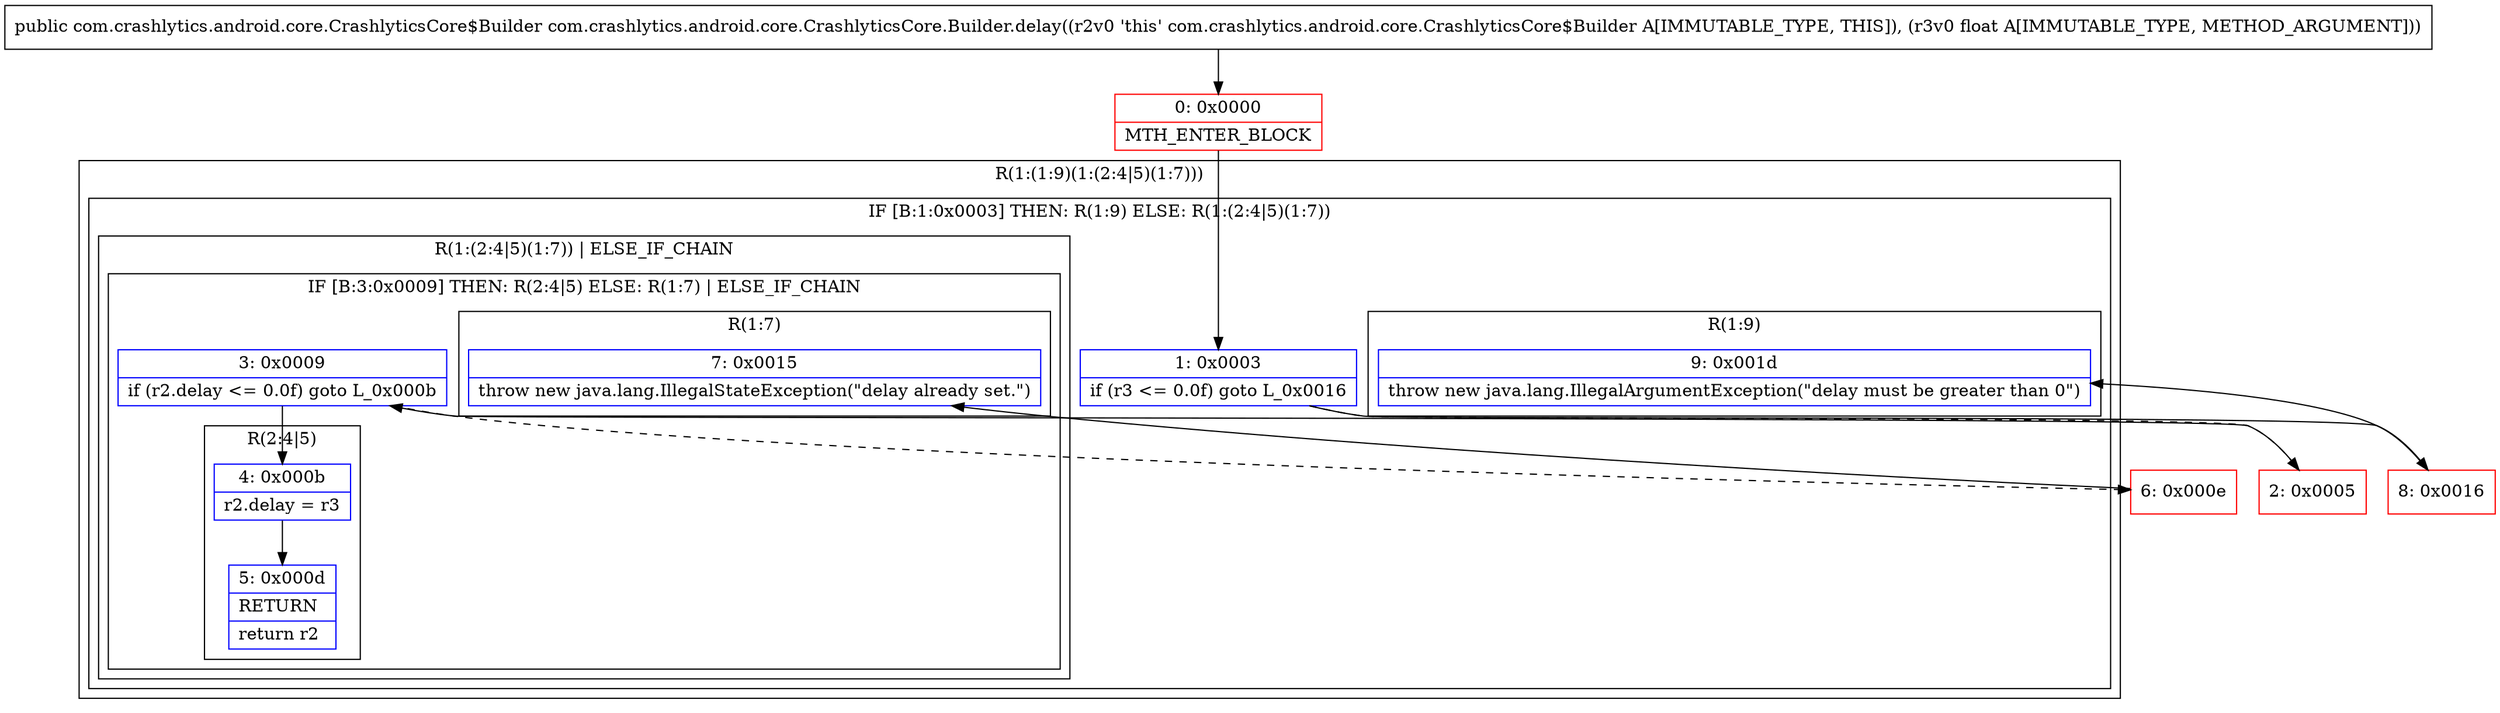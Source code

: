 digraph "CFG forcom.crashlytics.android.core.CrashlyticsCore.Builder.delay(F)Lcom\/crashlytics\/android\/core\/CrashlyticsCore$Builder;" {
subgraph cluster_Region_1072673906 {
label = "R(1:(1:9)(1:(2:4|5)(1:7)))";
node [shape=record,color=blue];
subgraph cluster_IfRegion_1622969289 {
label = "IF [B:1:0x0003] THEN: R(1:9) ELSE: R(1:(2:4|5)(1:7))";
node [shape=record,color=blue];
Node_1 [shape=record,label="{1\:\ 0x0003|if (r3 \<= 0.0f) goto L_0x0016\l}"];
subgraph cluster_Region_1741480963 {
label = "R(1:9)";
node [shape=record,color=blue];
Node_9 [shape=record,label="{9\:\ 0x001d|throw new java.lang.IllegalArgumentException(\"delay must be greater than 0\")\l}"];
}
subgraph cluster_Region_1729948438 {
label = "R(1:(2:4|5)(1:7)) | ELSE_IF_CHAIN\l";
node [shape=record,color=blue];
subgraph cluster_IfRegion_630362019 {
label = "IF [B:3:0x0009] THEN: R(2:4|5) ELSE: R(1:7) | ELSE_IF_CHAIN\l";
node [shape=record,color=blue];
Node_3 [shape=record,label="{3\:\ 0x0009|if (r2.delay \<= 0.0f) goto L_0x000b\l}"];
subgraph cluster_Region_569686555 {
label = "R(2:4|5)";
node [shape=record,color=blue];
Node_4 [shape=record,label="{4\:\ 0x000b|r2.delay = r3\l}"];
Node_5 [shape=record,label="{5\:\ 0x000d|RETURN\l|return r2\l}"];
}
subgraph cluster_Region_563654362 {
label = "R(1:7)";
node [shape=record,color=blue];
Node_7 [shape=record,label="{7\:\ 0x0015|throw new java.lang.IllegalStateException(\"delay already set.\")\l}"];
}
}
}
}
}
Node_0 [shape=record,color=red,label="{0\:\ 0x0000|MTH_ENTER_BLOCK\l}"];
Node_2 [shape=record,color=red,label="{2\:\ 0x0005}"];
Node_6 [shape=record,color=red,label="{6\:\ 0x000e}"];
Node_8 [shape=record,color=red,label="{8\:\ 0x0016}"];
MethodNode[shape=record,label="{public com.crashlytics.android.core.CrashlyticsCore$Builder com.crashlytics.android.core.CrashlyticsCore.Builder.delay((r2v0 'this' com.crashlytics.android.core.CrashlyticsCore$Builder A[IMMUTABLE_TYPE, THIS]), (r3v0 float A[IMMUTABLE_TYPE, METHOD_ARGUMENT])) }"];
MethodNode -> Node_0;
Node_1 -> Node_2[style=dashed];
Node_1 -> Node_8;
Node_3 -> Node_4;
Node_3 -> Node_6[style=dashed];
Node_4 -> Node_5;
Node_0 -> Node_1;
Node_2 -> Node_3;
Node_6 -> Node_7;
Node_8 -> Node_9;
}

